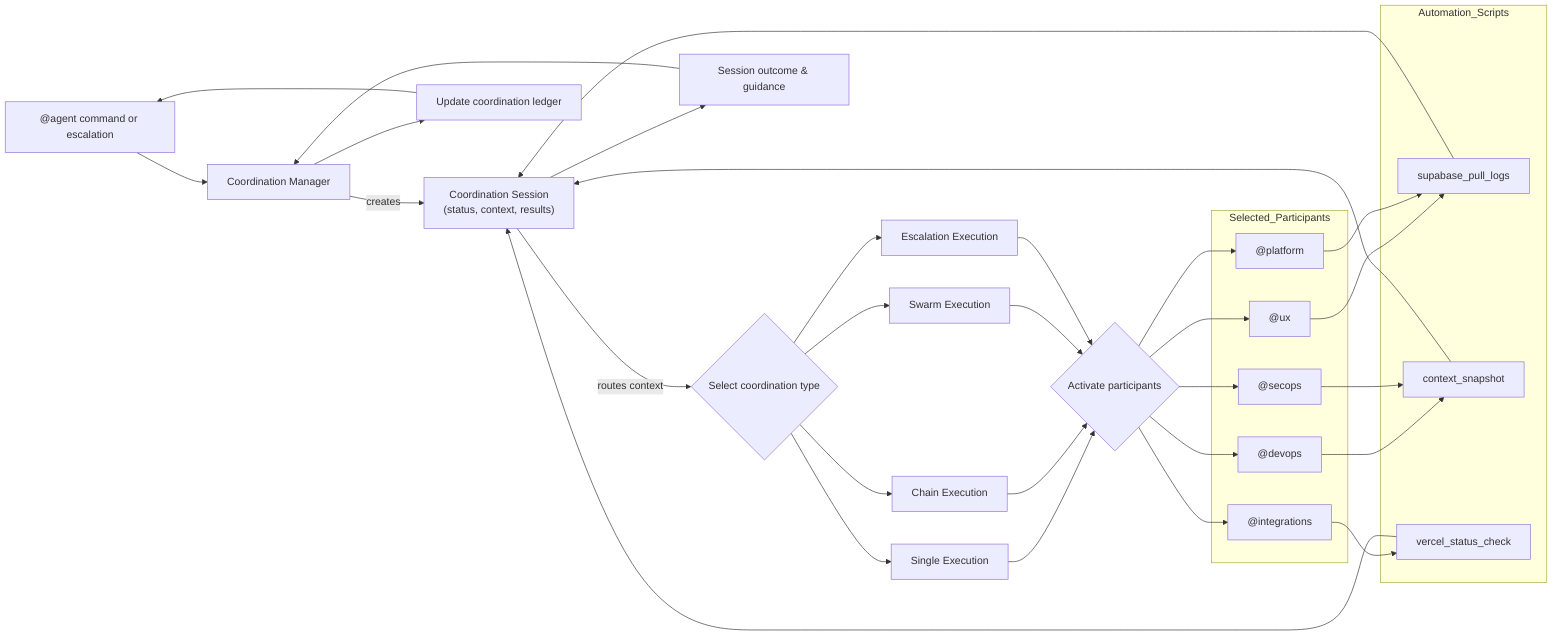 %% config: theme: dark
flowchart LR
    AgentRequest["@agent command or escalation"]
    CoordinationManager["Coordination Manager"]
    CoordinationSession["Coordination Session\n(status, context, results)"]
    TypeRouter{"Select coordination type"}
    SingleExec["Single Execution"]
    ChainExec["Chain Execution"]
    SwarmExec["Swarm Execution"]
    EscalationExec["Escalation Execution"]
    ParticipantSelector{"Activate participants"}

    subgraph Selected_Participants
        UX["@ux"]
        Platform["@platform"]
        DevOps["@devops"]
        SecOps["@secops"]
        Integrations["@integrations"]
    end

    subgraph Automation_Scripts
        SupabasePull["supabase_pull_logs"]
        ContextSnapshot["context_snapshot"]
        VercelStatus["vercel_status_check"]
    end

    SessionOutcome["Session outcome & guidance"]
    FeedbackLoop["Update coordination ledger"]

    AgentRequest --> CoordinationManager
    CoordinationManager -->|creates| CoordinationSession
    CoordinationSession -->|routes context| TypeRouter
    TypeRouter --> SingleExec
    TypeRouter --> ChainExec
    TypeRouter --> SwarmExec
    TypeRouter --> EscalationExec

    SingleExec --> ParticipantSelector
    ChainExec --> ParticipantSelector
    SwarmExec --> ParticipantSelector
    EscalationExec --> ParticipantSelector

    ParticipantSelector --> UX
    ParticipantSelector --> Platform
    ParticipantSelector --> DevOps
    ParticipantSelector --> SecOps
    ParticipantSelector --> Integrations

    UX --> SupabasePull
    Platform --> SupabasePull
    DevOps --> ContextSnapshot
    SecOps --> ContextSnapshot
    Integrations --> VercelStatus

    SupabasePull --> CoordinationSession
    ContextSnapshot --> CoordinationSession
    VercelStatus --> CoordinationSession

    CoordinationSession --> SessionOutcome
    SessionOutcome --> CoordinationManager
    CoordinationManager --> FeedbackLoop
    FeedbackLoop --> AgentRequest